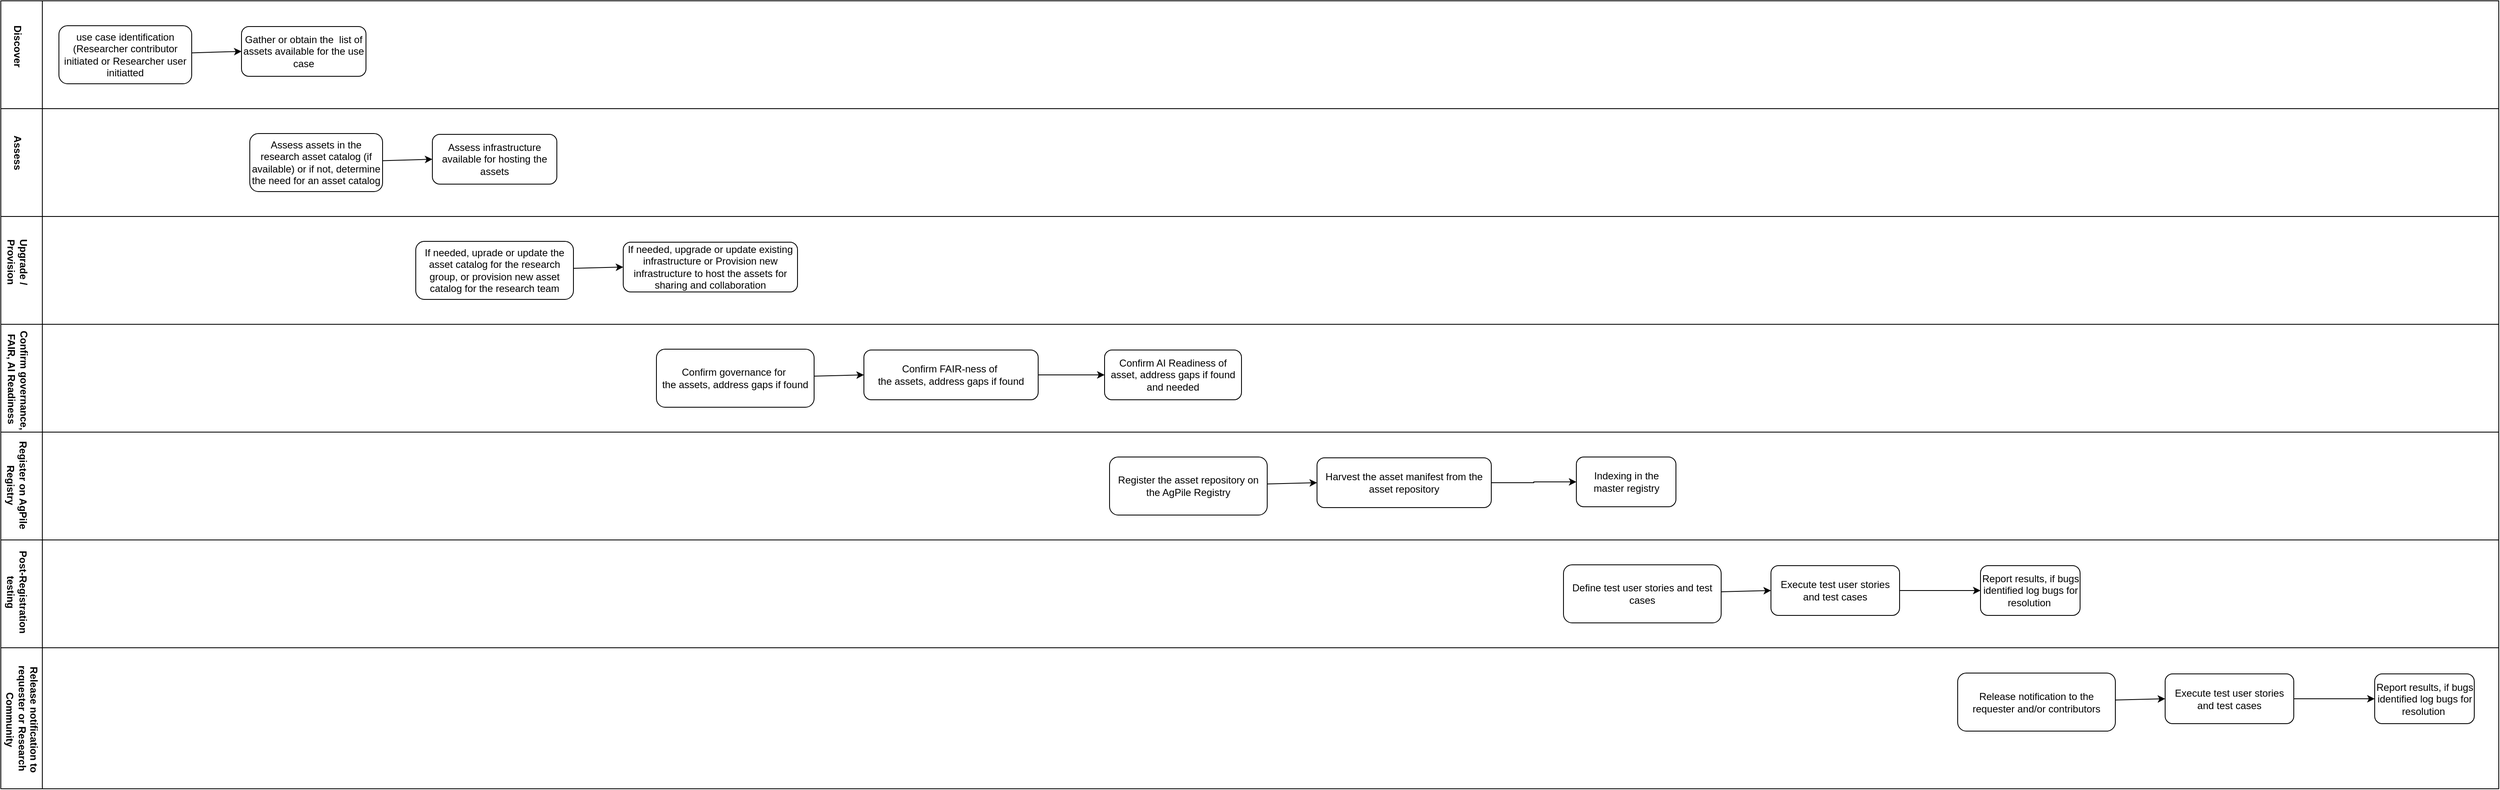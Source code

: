 <mxfile version="27.0.9" pages="2">
  <diagram name="Page-1" id="TnPCPPeVMcurQjHyc3QL">
    <mxGraphModel dx="1367" dy="960" grid="1" gridSize="10" guides="1" tooltips="1" connect="1" arrows="1" fold="1" page="1" pageScale="1" pageWidth="850" pageHeight="1100" math="0" shadow="0">
      <root>
        <mxCell id="0" />
        <mxCell id="1" parent="0" />
        <mxCell id="cJJ9r8WsQJU3V9VH49c4-5" value="" style="rounded=0;whiteSpace=wrap;html=1;" vertex="1" parent="1">
          <mxGeometry x="50" y="110" width="60" height="130" as="geometry" />
        </mxCell>
        <mxCell id="cJJ9r8WsQJU3V9VH49c4-3" value="" style="rounded=0;whiteSpace=wrap;html=1;" vertex="1" parent="1">
          <mxGeometry x="100" y="110" width="2960" height="130" as="geometry" />
        </mxCell>
        <mxCell id="cJJ9r8WsQJU3V9VH49c4-1" value="use case identification (Researcher contributor initiated or Researcher user initiatted" style="rounded=1;whiteSpace=wrap;html=1;" vertex="1" parent="1">
          <mxGeometry x="120" y="140" width="160" height="70" as="geometry" />
        </mxCell>
        <mxCell id="cJJ9r8WsQJU3V9VH49c4-2" value="Gather or obtain the&amp;nbsp; list of assets available for the use case" style="rounded=1;whiteSpace=wrap;html=1;" vertex="1" parent="1">
          <mxGeometry x="340" y="141" width="150" height="60" as="geometry" />
        </mxCell>
        <mxCell id="cJJ9r8WsQJU3V9VH49c4-4" value="&lt;b&gt;Discover&lt;/b&gt;" style="text;html=1;align=center;verticalAlign=middle;whiteSpace=wrap;rounded=0;rotation=90;" vertex="1" parent="1">
          <mxGeometry x="40" y="150" width="60" height="30" as="geometry" />
        </mxCell>
        <mxCell id="cJJ9r8WsQJU3V9VH49c4-6" value="" style="endArrow=classic;html=1;rounded=0;entryX=0;entryY=0.5;entryDx=0;entryDy=0;" edge="1" parent="1" source="cJJ9r8WsQJU3V9VH49c4-1" target="cJJ9r8WsQJU3V9VH49c4-2">
          <mxGeometry width="50" height="50" relative="1" as="geometry">
            <mxPoint x="400" y="230" as="sourcePoint" />
            <mxPoint x="320" y="180" as="targetPoint" />
          </mxGeometry>
        </mxCell>
        <mxCell id="cJJ9r8WsQJU3V9VH49c4-7" value="" style="rounded=0;whiteSpace=wrap;html=1;" vertex="1" parent="1">
          <mxGeometry x="50" y="240" width="50" height="130" as="geometry" />
        </mxCell>
        <mxCell id="cJJ9r8WsQJU3V9VH49c4-8" value="" style="rounded=0;whiteSpace=wrap;html=1;" vertex="1" parent="1">
          <mxGeometry x="100" y="240" width="2960" height="130" as="geometry" />
        </mxCell>
        <mxCell id="cJJ9r8WsQJU3V9VH49c4-9" value="Assess assets in the research asset catalog (if available) or if not, determine the need for an asset catalog" style="rounded=1;whiteSpace=wrap;html=1;" vertex="1" parent="1">
          <mxGeometry x="350" y="270" width="160" height="70" as="geometry" />
        </mxCell>
        <mxCell id="cJJ9r8WsQJU3V9VH49c4-10" value="Assess infrastructure available for hosting the assets" style="rounded=1;whiteSpace=wrap;html=1;" vertex="1" parent="1">
          <mxGeometry x="570" y="271" width="150" height="60" as="geometry" />
        </mxCell>
        <mxCell id="cJJ9r8WsQJU3V9VH49c4-11" value="&lt;b&gt;Assess&amp;nbsp;&lt;/b&gt;" style="text;html=1;align=center;verticalAlign=middle;whiteSpace=wrap;rounded=0;rotation=90;" vertex="1" parent="1">
          <mxGeometry x="40" y="280" width="60" height="30" as="geometry" />
        </mxCell>
        <mxCell id="cJJ9r8WsQJU3V9VH49c4-12" value="" style="endArrow=classic;html=1;rounded=0;entryX=0;entryY=0.5;entryDx=0;entryDy=0;" edge="1" parent="1" source="cJJ9r8WsQJU3V9VH49c4-9" target="cJJ9r8WsQJU3V9VH49c4-10">
          <mxGeometry width="50" height="50" relative="1" as="geometry">
            <mxPoint x="630" y="360" as="sourcePoint" />
            <mxPoint x="550" y="310" as="targetPoint" />
          </mxGeometry>
        </mxCell>
        <mxCell id="cJJ9r8WsQJU3V9VH49c4-13" value="" style="rounded=0;whiteSpace=wrap;html=1;" vertex="1" parent="1">
          <mxGeometry x="50" y="370" width="60" height="130" as="geometry" />
        </mxCell>
        <mxCell id="cJJ9r8WsQJU3V9VH49c4-14" value="" style="rounded=0;whiteSpace=wrap;html=1;" vertex="1" parent="1">
          <mxGeometry x="100" y="370" width="2960" height="130" as="geometry" />
        </mxCell>
        <mxCell id="cJJ9r8WsQJU3V9VH49c4-15" value="If needed, uprade or update the asset catalog for the research group, or provision new asset catalog for the research team" style="rounded=1;whiteSpace=wrap;html=1;" vertex="1" parent="1">
          <mxGeometry x="550" y="400" width="190" height="70" as="geometry" />
        </mxCell>
        <mxCell id="cJJ9r8WsQJU3V9VH49c4-16" value="If needed, upgrade or update existing infrastructure or Provision new infrastructure to host the assets for sharing and collaboration" style="rounded=1;whiteSpace=wrap;html=1;" vertex="1" parent="1">
          <mxGeometry x="800" y="401" width="210" height="60" as="geometry" />
        </mxCell>
        <mxCell id="cJJ9r8WsQJU3V9VH49c4-17" value="&lt;b&gt;Upgrade / Provision&lt;/b&gt;" style="text;html=1;align=center;verticalAlign=middle;whiteSpace=wrap;rounded=0;rotation=90;" vertex="1" parent="1">
          <mxGeometry x="40" y="410" width="60" height="30" as="geometry" />
        </mxCell>
        <mxCell id="cJJ9r8WsQJU3V9VH49c4-18" value="" style="endArrow=classic;html=1;rounded=0;entryX=0;entryY=0.5;entryDx=0;entryDy=0;" edge="1" parent="1" source="cJJ9r8WsQJU3V9VH49c4-15" target="cJJ9r8WsQJU3V9VH49c4-16">
          <mxGeometry width="50" height="50" relative="1" as="geometry">
            <mxPoint x="860" y="490" as="sourcePoint" />
            <mxPoint x="780" y="440" as="targetPoint" />
          </mxGeometry>
        </mxCell>
        <mxCell id="cJJ9r8WsQJU3V9VH49c4-19" value="" style="rounded=0;whiteSpace=wrap;html=1;" vertex="1" parent="1">
          <mxGeometry x="50" y="500" width="50" height="130" as="geometry" />
        </mxCell>
        <mxCell id="cJJ9r8WsQJU3V9VH49c4-20" value="" style="rounded=0;whiteSpace=wrap;html=1;" vertex="1" parent="1">
          <mxGeometry x="100" y="500" width="2960" height="130" as="geometry" />
        </mxCell>
        <mxCell id="cJJ9r8WsQJU3V9VH49c4-21" value="Confirm governance for&amp;nbsp;&lt;div&gt;the assets, address gaps if found&lt;/div&gt;" style="rounded=1;whiteSpace=wrap;html=1;" vertex="1" parent="1">
          <mxGeometry x="840" y="530" width="190" height="70" as="geometry" />
        </mxCell>
        <mxCell id="cJJ9r8WsQJU3V9VH49c4-26" value="" style="edgeStyle=orthogonalEdgeStyle;rounded=0;orthogonalLoop=1;jettySize=auto;html=1;" edge="1" parent="1" source="cJJ9r8WsQJU3V9VH49c4-22" target="cJJ9r8WsQJU3V9VH49c4-25">
          <mxGeometry relative="1" as="geometry" />
        </mxCell>
        <mxCell id="cJJ9r8WsQJU3V9VH49c4-22" value="Confirm FAIR-ness of&amp;nbsp;&lt;div&gt;the assets, address gaps if found&lt;/div&gt;" style="rounded=1;whiteSpace=wrap;html=1;" vertex="1" parent="1">
          <mxGeometry x="1090" y="531" width="210" height="60" as="geometry" />
        </mxCell>
        <mxCell id="cJJ9r8WsQJU3V9VH49c4-23" value="&lt;b&gt;Confirm governance, FAIR, AI Readiness&amp;nbsp;&lt;/b&gt;" style="text;html=1;align=center;verticalAlign=middle;whiteSpace=wrap;rounded=0;rotation=90;" vertex="1" parent="1">
          <mxGeometry x="8.75" y="552.25" width="122.5" height="30" as="geometry" />
        </mxCell>
        <mxCell id="cJJ9r8WsQJU3V9VH49c4-24" value="" style="endArrow=classic;html=1;rounded=0;entryX=0;entryY=0.5;entryDx=0;entryDy=0;" edge="1" parent="1" source="cJJ9r8WsQJU3V9VH49c4-21" target="cJJ9r8WsQJU3V9VH49c4-22">
          <mxGeometry width="50" height="50" relative="1" as="geometry">
            <mxPoint x="1150" y="620" as="sourcePoint" />
            <mxPoint x="1070" y="570" as="targetPoint" />
          </mxGeometry>
        </mxCell>
        <mxCell id="cJJ9r8WsQJU3V9VH49c4-62" value="" style="edgeStyle=orthogonalEdgeStyle;rounded=0;orthogonalLoop=1;jettySize=auto;html=1;" edge="1" parent="1" target="cJJ9r8WsQJU3V9VH49c4-61">
          <mxGeometry relative="1" as="geometry">
            <mxPoint x="2082" y="690" as="sourcePoint" />
          </mxGeometry>
        </mxCell>
        <mxCell id="cJJ9r8WsQJU3V9VH49c4-25" value="Confirm AI Readiness of asset, address gaps if found and needed" style="whiteSpace=wrap;html=1;rounded=1;" vertex="1" parent="1">
          <mxGeometry x="1380" y="531" width="165" height="60" as="geometry" />
        </mxCell>
        <mxCell id="cJJ9r8WsQJU3V9VH49c4-33" value="" style="rounded=0;whiteSpace=wrap;html=1;" vertex="1" parent="1">
          <mxGeometry x="50" y="630" width="50" height="130" as="geometry" />
        </mxCell>
        <mxCell id="cJJ9r8WsQJU3V9VH49c4-34" value="" style="rounded=0;whiteSpace=wrap;html=1;" vertex="1" parent="1">
          <mxGeometry x="100" y="630" width="2960" height="130" as="geometry" />
        </mxCell>
        <mxCell id="cJJ9r8WsQJU3V9VH49c4-35" value="Register the asset repository on the AgPile Registry" style="rounded=1;whiteSpace=wrap;html=1;" vertex="1" parent="1">
          <mxGeometry x="1386" y="660" width="190" height="70" as="geometry" />
        </mxCell>
        <mxCell id="cJJ9r8WsQJU3V9VH49c4-63" style="edgeStyle=orthogonalEdgeStyle;rounded=0;orthogonalLoop=1;jettySize=auto;html=1;" edge="1" parent="1" source="cJJ9r8WsQJU3V9VH49c4-36" target="cJJ9r8WsQJU3V9VH49c4-61">
          <mxGeometry relative="1" as="geometry" />
        </mxCell>
        <mxCell id="cJJ9r8WsQJU3V9VH49c4-36" value="Harvest the asset manifest from the asset repository" style="rounded=1;whiteSpace=wrap;html=1;" vertex="1" parent="1">
          <mxGeometry x="1636" y="661" width="210" height="60" as="geometry" />
        </mxCell>
        <mxCell id="cJJ9r8WsQJU3V9VH49c4-37" value="&lt;b&gt;Register on AgPile Registry&lt;/b&gt;" style="text;html=1;align=center;verticalAlign=middle;whiteSpace=wrap;rounded=0;rotation=90;" vertex="1" parent="1">
          <mxGeometry x="12.5" y="678.5" width="115" height="30" as="geometry" />
        </mxCell>
        <mxCell id="cJJ9r8WsQJU3V9VH49c4-38" value="" style="endArrow=classic;html=1;rounded=0;entryX=0;entryY=0.5;entryDx=0;entryDy=0;" edge="1" parent="1" source="cJJ9r8WsQJU3V9VH49c4-35" target="cJJ9r8WsQJU3V9VH49c4-36">
          <mxGeometry width="50" height="50" relative="1" as="geometry">
            <mxPoint x="1696" y="750" as="sourcePoint" />
            <mxPoint x="1616" y="700" as="targetPoint" />
          </mxGeometry>
        </mxCell>
        <mxCell id="cJJ9r8WsQJU3V9VH49c4-39" value="" style="rounded=0;whiteSpace=wrap;html=1;" vertex="1" parent="1">
          <mxGeometry x="50" y="760" width="50" height="130" as="geometry" />
        </mxCell>
        <mxCell id="cJJ9r8WsQJU3V9VH49c4-40" value="" style="rounded=0;whiteSpace=wrap;html=1;" vertex="1" parent="1">
          <mxGeometry x="100" y="760" width="2960" height="130" as="geometry" />
        </mxCell>
        <mxCell id="cJJ9r8WsQJU3V9VH49c4-41" value="Define test user stories and test cases" style="rounded=1;whiteSpace=wrap;html=1;" vertex="1" parent="1">
          <mxGeometry x="1933" y="790" width="190" height="70" as="geometry" />
        </mxCell>
        <mxCell id="cJJ9r8WsQJU3V9VH49c4-46" value="" style="edgeStyle=orthogonalEdgeStyle;rounded=0;orthogonalLoop=1;jettySize=auto;html=1;" edge="1" parent="1" source="cJJ9r8WsQJU3V9VH49c4-42" target="cJJ9r8WsQJU3V9VH49c4-45">
          <mxGeometry relative="1" as="geometry" />
        </mxCell>
        <mxCell id="cJJ9r8WsQJU3V9VH49c4-42" value="Execute test user stories and test cases" style="rounded=1;whiteSpace=wrap;html=1;" vertex="1" parent="1">
          <mxGeometry x="2183" y="791" width="155" height="60" as="geometry" />
        </mxCell>
        <mxCell id="cJJ9r8WsQJU3V9VH49c4-43" value="&lt;b&gt;Post-Registration testing&lt;/b&gt;" style="text;html=1;align=center;verticalAlign=middle;whiteSpace=wrap;rounded=0;rotation=90;" vertex="1" parent="1">
          <mxGeometry x="17.5" y="807.5" width="105" height="30" as="geometry" />
        </mxCell>
        <mxCell id="cJJ9r8WsQJU3V9VH49c4-44" value="" style="endArrow=classic;html=1;rounded=0;entryX=0;entryY=0.5;entryDx=0;entryDy=0;" edge="1" parent="1" source="cJJ9r8WsQJU3V9VH49c4-41" target="cJJ9r8WsQJU3V9VH49c4-42">
          <mxGeometry width="50" height="50" relative="1" as="geometry">
            <mxPoint x="2243" y="880" as="sourcePoint" />
            <mxPoint x="2163" y="830" as="targetPoint" />
          </mxGeometry>
        </mxCell>
        <mxCell id="cJJ9r8WsQJU3V9VH49c4-45" value="Report results, if bugs identified log bugs for resolution&amp;nbsp;" style="whiteSpace=wrap;html=1;rounded=1;" vertex="1" parent="1">
          <mxGeometry x="2435.5" y="791" width="120" height="60" as="geometry" />
        </mxCell>
        <mxCell id="cJJ9r8WsQJU3V9VH49c4-53" value="" style="rounded=0;whiteSpace=wrap;html=1;" vertex="1" parent="1">
          <mxGeometry x="50" y="890" width="50" height="170" as="geometry" />
        </mxCell>
        <mxCell id="cJJ9r8WsQJU3V9VH49c4-54" value="" style="rounded=0;whiteSpace=wrap;html=1;" vertex="1" parent="1">
          <mxGeometry x="100" y="890" width="2960" height="170" as="geometry" />
        </mxCell>
        <mxCell id="cJJ9r8WsQJU3V9VH49c4-55" value="Release notification to the requester and/or contributors" style="rounded=1;whiteSpace=wrap;html=1;" vertex="1" parent="1">
          <mxGeometry x="2408" y="920.5" width="190" height="70" as="geometry" />
        </mxCell>
        <mxCell id="cJJ9r8WsQJU3V9VH49c4-56" value="" style="edgeStyle=orthogonalEdgeStyle;rounded=0;orthogonalLoop=1;jettySize=auto;html=1;" edge="1" parent="1" source="cJJ9r8WsQJU3V9VH49c4-57" target="cJJ9r8WsQJU3V9VH49c4-60">
          <mxGeometry relative="1" as="geometry" />
        </mxCell>
        <mxCell id="cJJ9r8WsQJU3V9VH49c4-57" value="Execute test user stories and test cases" style="rounded=1;whiteSpace=wrap;html=1;" vertex="1" parent="1">
          <mxGeometry x="2658" y="921.5" width="155" height="60" as="geometry" />
        </mxCell>
        <mxCell id="cJJ9r8WsQJU3V9VH49c4-58" value="&lt;b&gt;Release notification to requester or Research&amp;nbsp; Community&lt;/b&gt;" style="text;html=1;align=center;verticalAlign=middle;whiteSpace=wrap;rounded=0;rotation=90;" vertex="1" parent="1">
          <mxGeometry x="-1.25" y="961.25" width="152.5" height="30" as="geometry" />
        </mxCell>
        <mxCell id="cJJ9r8WsQJU3V9VH49c4-59" value="" style="endArrow=classic;html=1;rounded=0;entryX=0;entryY=0.5;entryDx=0;entryDy=0;" edge="1" parent="1" source="cJJ9r8WsQJU3V9VH49c4-55" target="cJJ9r8WsQJU3V9VH49c4-57">
          <mxGeometry width="50" height="50" relative="1" as="geometry">
            <mxPoint x="2718" y="1010.5" as="sourcePoint" />
            <mxPoint x="2638" y="960.5" as="targetPoint" />
          </mxGeometry>
        </mxCell>
        <mxCell id="cJJ9r8WsQJU3V9VH49c4-60" value="Report results, if bugs identified log bugs for resolution&amp;nbsp;" style="whiteSpace=wrap;html=1;rounded=1;" vertex="1" parent="1">
          <mxGeometry x="2910.5" y="921.5" width="120" height="60" as="geometry" />
        </mxCell>
        <mxCell id="cJJ9r8WsQJU3V9VH49c4-61" value="Indexing in the master registry" style="whiteSpace=wrap;html=1;rounded=1;" vertex="1" parent="1">
          <mxGeometry x="1948.5" y="660" width="120" height="60" as="geometry" />
        </mxCell>
      </root>
    </mxGraphModel>
  </diagram>
  <diagram id="yN12Alc_sTEc4-fuZvDQ" name="Page-2">
    <mxGraphModel dx="1057" dy="1268" grid="0" gridSize="10" guides="1" tooltips="1" connect="1" arrows="1" fold="1" page="0" pageScale="1" pageWidth="850" pageHeight="1100" math="0" shadow="0">
      <root>
        <mxCell id="0" />
        <mxCell id="1" parent="0" />
        <mxCell id="YLn1o2tZkH1z6aeDd_1A-1" value="" style="strokeWidth=2;html=1;shape=mxgraph.flowchart.start_2;whiteSpace=wrap;" vertex="1" parent="1">
          <mxGeometry x="-61" y="-78" width="50" height="53" as="geometry" />
        </mxCell>
      </root>
    </mxGraphModel>
  </diagram>
</mxfile>
